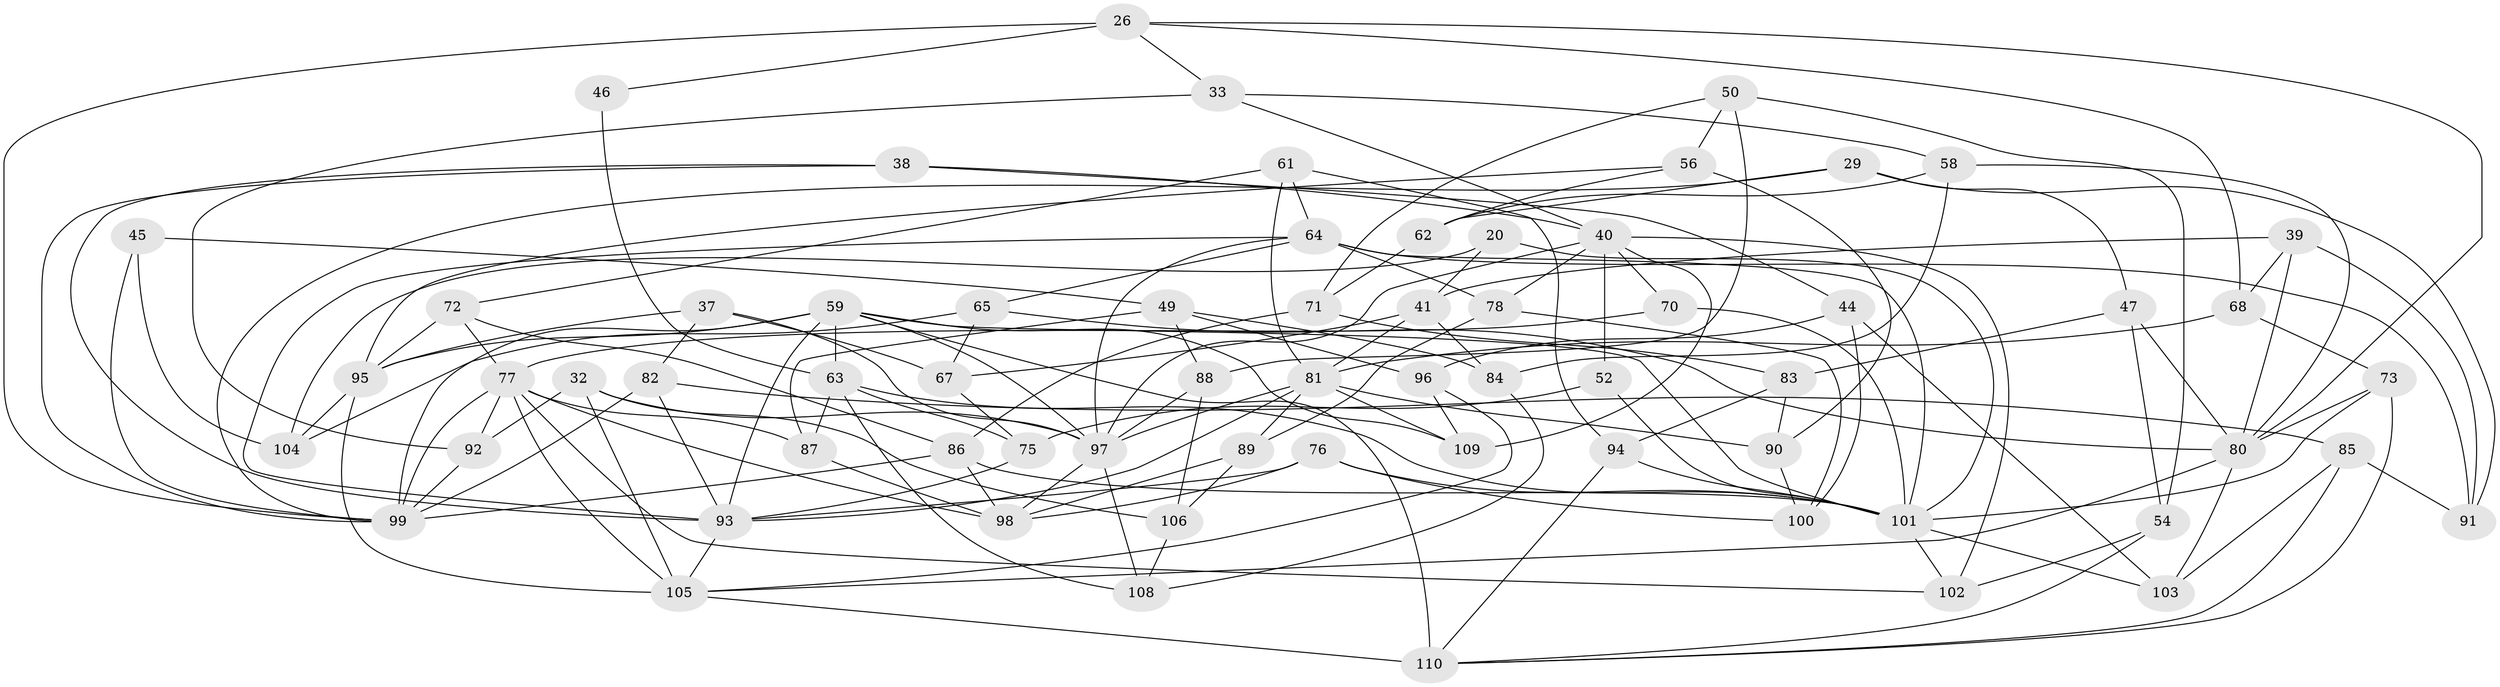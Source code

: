 // original degree distribution, {4: 1.0}
// Generated by graph-tools (version 1.1) at 2025/01/03/04/25 22:01:44]
// undirected, 66 vertices, 159 edges
graph export_dot {
graph [start="1"]
  node [color=gray90,style=filled];
  20;
  26 [super="+25"];
  29;
  32;
  33;
  37;
  38;
  39;
  40 [super="+19+31"];
  41 [super="+9"];
  44;
  45;
  46;
  47;
  49 [super="+35"];
  50;
  52;
  54;
  56;
  58;
  59 [super="+3+36+55"];
  61;
  62;
  63 [super="+28+48"];
  64 [super="+51"];
  65;
  67;
  68;
  70;
  71;
  72;
  73;
  75 [super="+1"];
  76;
  77 [super="+27+69"];
  78;
  80 [super="+24"];
  81 [super="+8+60"];
  82;
  83;
  84;
  85;
  86 [super="+79"];
  87;
  88;
  89;
  90;
  91;
  92;
  93 [super="+5+11"];
  94;
  95 [super="+42+30"];
  96;
  97 [super="+16+17"];
  98 [super="+66"];
  99 [super="+74+22"];
  100;
  101 [super="+43+57"];
  102;
  103;
  104;
  105 [super="+12+18"];
  106;
  108;
  109;
  110 [super="+107"];
  20 -- 104;
  20 -- 41 [weight=2];
  20 -- 101;
  26 -- 46 [weight=2];
  26 -- 68;
  26 -- 33;
  26 -- 99;
  26 -- 80;
  29 -- 62;
  29 -- 91;
  29 -- 47;
  29 -- 99;
  32 -- 92;
  32 -- 105;
  32 -- 106;
  32 -- 97;
  33 -- 92;
  33 -- 58;
  33 -- 40;
  37 -- 67;
  37 -- 82;
  37 -- 97;
  37 -- 95;
  38 -- 44;
  38 -- 99;
  38 -- 93;
  38 -- 40;
  39 -- 68;
  39 -- 91;
  39 -- 41;
  39 -- 80;
  40 -- 109;
  40 -- 97;
  40 -- 78;
  40 -- 102;
  40 -- 52;
  40 -- 70;
  41 -- 84;
  41 -- 67;
  41 -- 81;
  44 -- 100;
  44 -- 96;
  44 -- 103;
  45 -- 49 [weight=2];
  45 -- 99;
  45 -- 104;
  46 -- 63 [weight=2];
  47 -- 54;
  47 -- 80;
  47 -- 83;
  49 -- 96;
  49 -- 84;
  49 -- 88;
  49 -- 87;
  50 -- 71;
  50 -- 54;
  50 -- 88;
  50 -- 56;
  52 -- 75 [weight=2];
  52 -- 101;
  54 -- 102;
  54 -- 110;
  56 -- 90;
  56 -- 62;
  56 -- 95;
  58 -- 80;
  58 -- 62;
  58 -- 84;
  59 -- 109;
  59 -- 93;
  59 -- 63 [weight=3];
  59 -- 101;
  59 -- 95 [weight=2];
  59 -- 97;
  59 -- 99 [weight=2];
  59 -- 110 [weight=3];
  61 -- 94;
  61 -- 72;
  61 -- 81;
  61 -- 64;
  62 -- 71;
  63 -- 75 [weight=2];
  63 -- 87;
  63 -- 108;
  63 -- 101;
  64 -- 97;
  64 -- 65;
  64 -- 101 [weight=2];
  64 -- 91;
  64 -- 93;
  64 -- 78;
  65 -- 104;
  65 -- 67;
  65 -- 80;
  67 -- 75;
  68 -- 73;
  68 -- 81;
  70 -- 101 [weight=2];
  70 -- 77;
  71 -- 83;
  71 -- 86;
  72 -- 86;
  72 -- 95;
  72 -- 77;
  73 -- 80;
  73 -- 110;
  73 -- 101;
  75 -- 93;
  76 -- 100;
  76 -- 93;
  76 -- 98;
  76 -- 101;
  77 -- 102;
  77 -- 99;
  77 -- 87;
  77 -- 105;
  77 -- 98;
  77 -- 92;
  78 -- 100;
  78 -- 89;
  80 -- 103;
  80 -- 105;
  81 -- 89;
  81 -- 90;
  81 -- 109;
  81 -- 93;
  81 -- 97;
  82 -- 93;
  82 -- 85;
  82 -- 99;
  83 -- 94;
  83 -- 90;
  84 -- 108;
  85 -- 110;
  85 -- 91;
  85 -- 103;
  86 -- 98 [weight=2];
  86 -- 99;
  86 -- 101;
  87 -- 98;
  88 -- 106;
  88 -- 97;
  89 -- 98;
  89 -- 106;
  90 -- 100;
  92 -- 99;
  93 -- 105;
  94 -- 110;
  94 -- 101;
  95 -- 105 [weight=2];
  95 -- 104;
  96 -- 109;
  96 -- 105;
  97 -- 108;
  97 -- 98 [weight=2];
  101 -- 102;
  101 -- 103;
  105 -- 110;
  106 -- 108;
}
